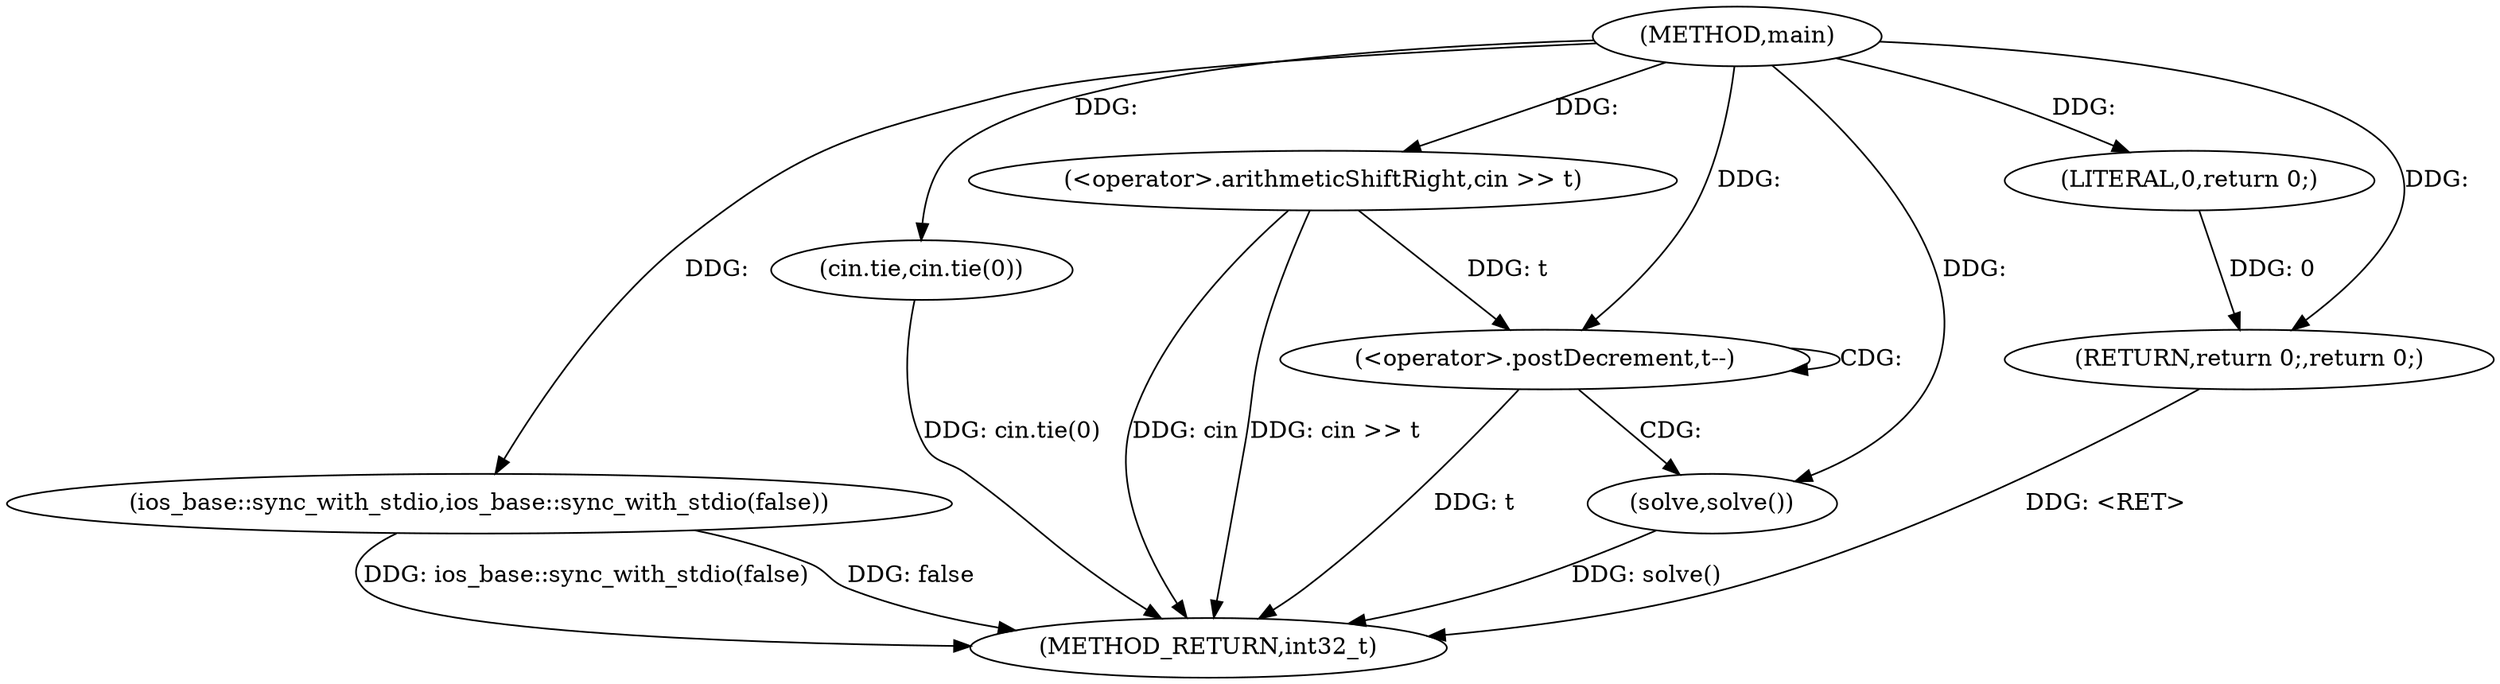 digraph "main" {  
"1000376" [label = "(METHOD,main)" ]
"1000392" [label = "(METHOD_RETURN,int32_t)" ]
"1000378" [label = "(ios_base::sync_with_stdio,ios_base::sync_with_stdio(false))" ]
"1000380" [label = "(cin.tie,cin.tie(0))" ]
"1000383" [label = "(<operator>.arithmeticShiftRight,cin >> t)" ]
"1000390" [label = "(RETURN,return 0;,return 0;)" ]
"1000387" [label = "(<operator>.postDecrement,t--)" ]
"1000389" [label = "(solve,solve())" ]
"1000391" [label = "(LITERAL,0,return 0;)" ]
  "1000390" -> "1000392"  [ label = "DDG: <RET>"] 
  "1000378" -> "1000392"  [ label = "DDG: ios_base::sync_with_stdio(false)"] 
  "1000380" -> "1000392"  [ label = "DDG: cin.tie(0)"] 
  "1000383" -> "1000392"  [ label = "DDG: cin >> t"] 
  "1000387" -> "1000392"  [ label = "DDG: t"] 
  "1000389" -> "1000392"  [ label = "DDG: solve()"] 
  "1000383" -> "1000392"  [ label = "DDG: cin"] 
  "1000378" -> "1000392"  [ label = "DDG: false"] 
  "1000391" -> "1000390"  [ label = "DDG: 0"] 
  "1000376" -> "1000390"  [ label = "DDG: "] 
  "1000376" -> "1000378"  [ label = "DDG: "] 
  "1000376" -> "1000380"  [ label = "DDG: "] 
  "1000376" -> "1000383"  [ label = "DDG: "] 
  "1000376" -> "1000389"  [ label = "DDG: "] 
  "1000376" -> "1000391"  [ label = "DDG: "] 
  "1000383" -> "1000387"  [ label = "DDG: t"] 
  "1000376" -> "1000387"  [ label = "DDG: "] 
  "1000387" -> "1000387"  [ label = "CDG: "] 
  "1000387" -> "1000389"  [ label = "CDG: "] 
}
